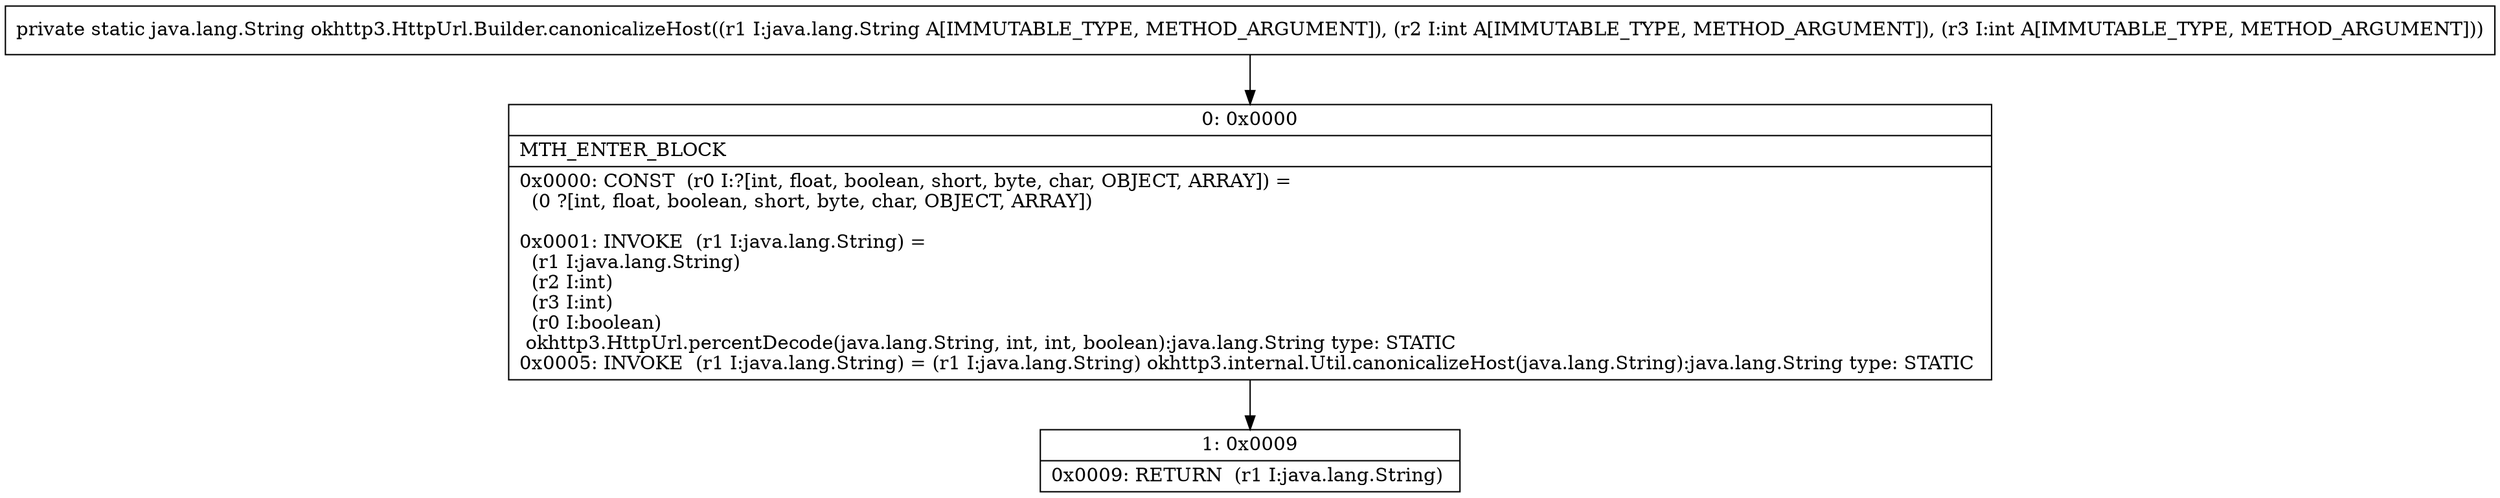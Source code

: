 digraph "CFG forokhttp3.HttpUrl.Builder.canonicalizeHost(Ljava\/lang\/String;II)Ljava\/lang\/String;" {
Node_0 [shape=record,label="{0\:\ 0x0000|MTH_ENTER_BLOCK\l|0x0000: CONST  (r0 I:?[int, float, boolean, short, byte, char, OBJECT, ARRAY]) = \l  (0 ?[int, float, boolean, short, byte, char, OBJECT, ARRAY])\l \l0x0001: INVOKE  (r1 I:java.lang.String) = \l  (r1 I:java.lang.String)\l  (r2 I:int)\l  (r3 I:int)\l  (r0 I:boolean)\l okhttp3.HttpUrl.percentDecode(java.lang.String, int, int, boolean):java.lang.String type: STATIC \l0x0005: INVOKE  (r1 I:java.lang.String) = (r1 I:java.lang.String) okhttp3.internal.Util.canonicalizeHost(java.lang.String):java.lang.String type: STATIC \l}"];
Node_1 [shape=record,label="{1\:\ 0x0009|0x0009: RETURN  (r1 I:java.lang.String) \l}"];
MethodNode[shape=record,label="{private static java.lang.String okhttp3.HttpUrl.Builder.canonicalizeHost((r1 I:java.lang.String A[IMMUTABLE_TYPE, METHOD_ARGUMENT]), (r2 I:int A[IMMUTABLE_TYPE, METHOD_ARGUMENT]), (r3 I:int A[IMMUTABLE_TYPE, METHOD_ARGUMENT])) }"];
MethodNode -> Node_0;
Node_0 -> Node_1;
}


